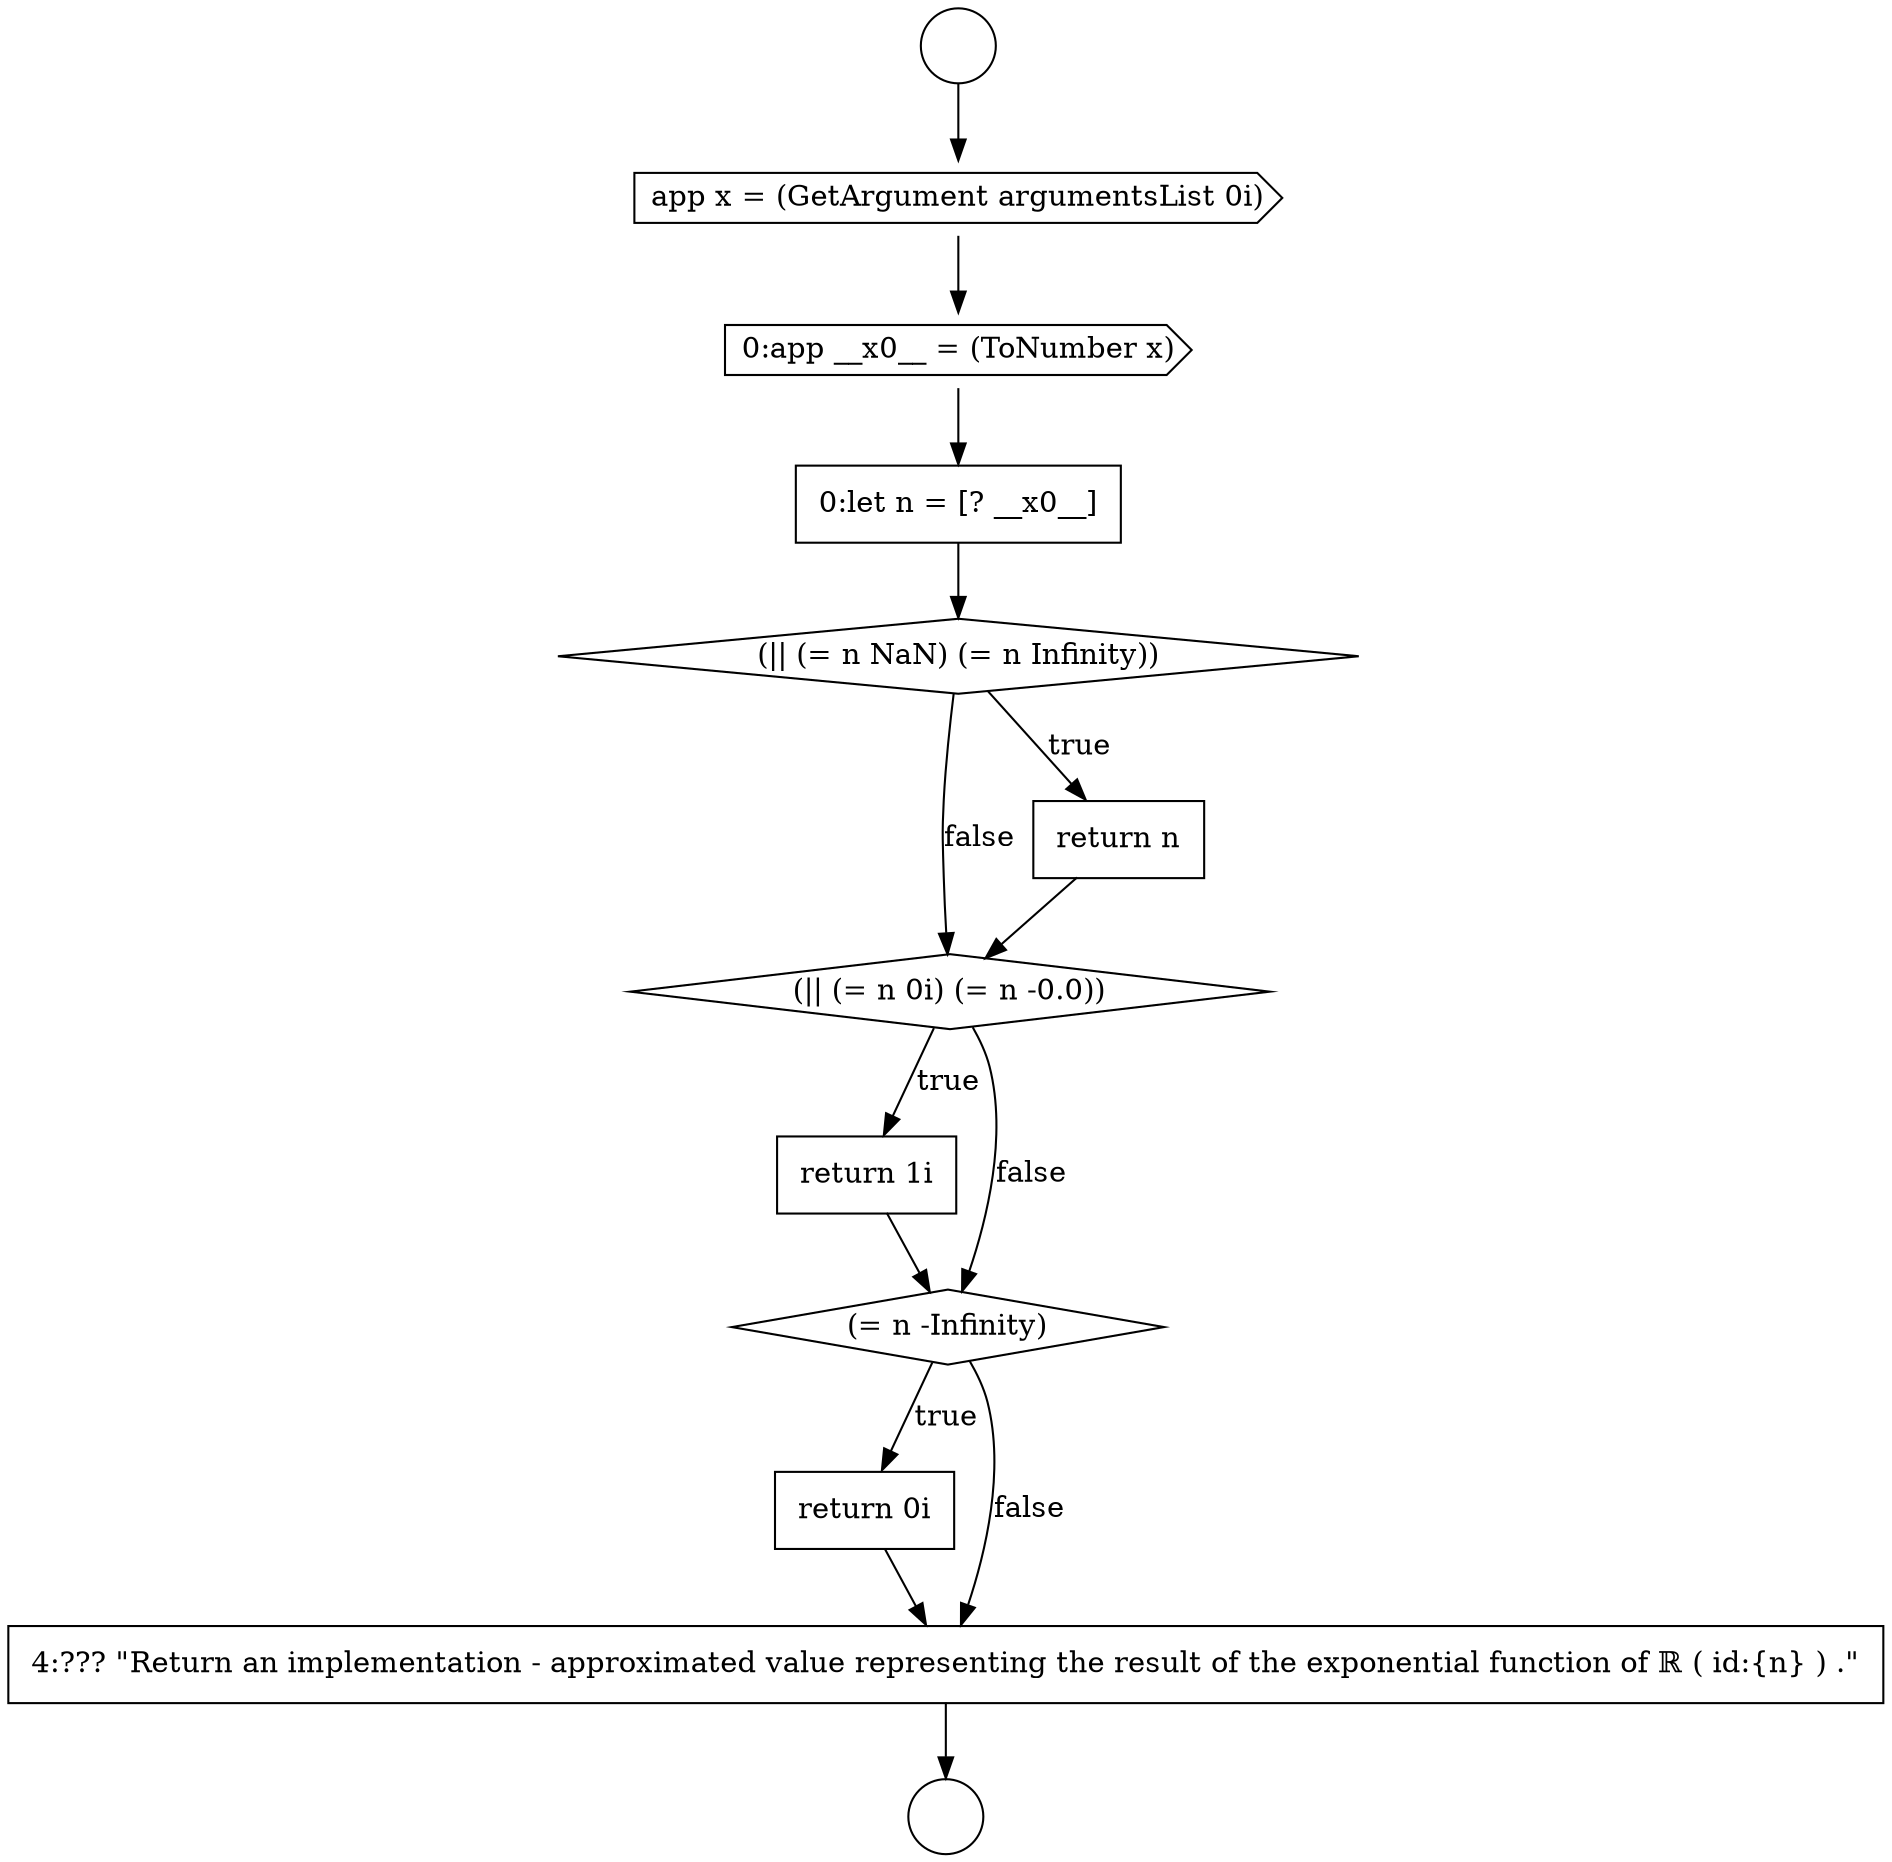 digraph {
  node12847 [shape=none, margin=0, label=<<font color="black">
    <table border="0" cellborder="1" cellspacing="0" cellpadding="10">
      <tr><td align="left">return 1i</td></tr>
    </table>
  </font>> color="black" fillcolor="white" style=filled]
  node12843 [shape=none, margin=0, label=<<font color="black">
    <table border="0" cellborder="1" cellspacing="0" cellpadding="10">
      <tr><td align="left">0:let n = [? __x0__]</td></tr>
    </table>
  </font>> color="black" fillcolor="white" style=filled]
  node12846 [shape=diamond, label=<<font color="black">(|| (= n 0i) (= n -0.0))</font>> color="black" fillcolor="white" style=filled]
  node12849 [shape=none, margin=0, label=<<font color="black">
    <table border="0" cellborder="1" cellspacing="0" cellpadding="10">
      <tr><td align="left">return 0i</td></tr>
    </table>
  </font>> color="black" fillcolor="white" style=filled]
  node12842 [shape=cds, label=<<font color="black">0:app __x0__ = (ToNumber x)</font>> color="black" fillcolor="white" style=filled]
  node12840 [shape=circle label=" " color="black" fillcolor="white" style=filled]
  node12845 [shape=none, margin=0, label=<<font color="black">
    <table border="0" cellborder="1" cellspacing="0" cellpadding="10">
      <tr><td align="left">return n</td></tr>
    </table>
  </font>> color="black" fillcolor="white" style=filled]
  node12850 [shape=none, margin=0, label=<<font color="black">
    <table border="0" cellborder="1" cellspacing="0" cellpadding="10">
      <tr><td align="left">4:??? &quot;Return an implementation - approximated value representing the result of the exponential function of ℝ ( id:{n} ) .&quot;</td></tr>
    </table>
  </font>> color="black" fillcolor="white" style=filled]
  node12839 [shape=circle label=" " color="black" fillcolor="white" style=filled]
  node12841 [shape=cds, label=<<font color="black">app x = (GetArgument argumentsList 0i)</font>> color="black" fillcolor="white" style=filled]
  node12848 [shape=diamond, label=<<font color="black">(= n -Infinity)</font>> color="black" fillcolor="white" style=filled]
  node12844 [shape=diamond, label=<<font color="black">(|| (= n NaN) (= n Infinity))</font>> color="black" fillcolor="white" style=filled]
  node12845 -> node12846 [ color="black"]
  node12850 -> node12840 [ color="black"]
  node12839 -> node12841 [ color="black"]
  node12846 -> node12847 [label=<<font color="black">true</font>> color="black"]
  node12846 -> node12848 [label=<<font color="black">false</font>> color="black"]
  node12841 -> node12842 [ color="black"]
  node12847 -> node12848 [ color="black"]
  node12843 -> node12844 [ color="black"]
  node12842 -> node12843 [ color="black"]
  node12844 -> node12845 [label=<<font color="black">true</font>> color="black"]
  node12844 -> node12846 [label=<<font color="black">false</font>> color="black"]
  node12849 -> node12850 [ color="black"]
  node12848 -> node12849 [label=<<font color="black">true</font>> color="black"]
  node12848 -> node12850 [label=<<font color="black">false</font>> color="black"]
}
